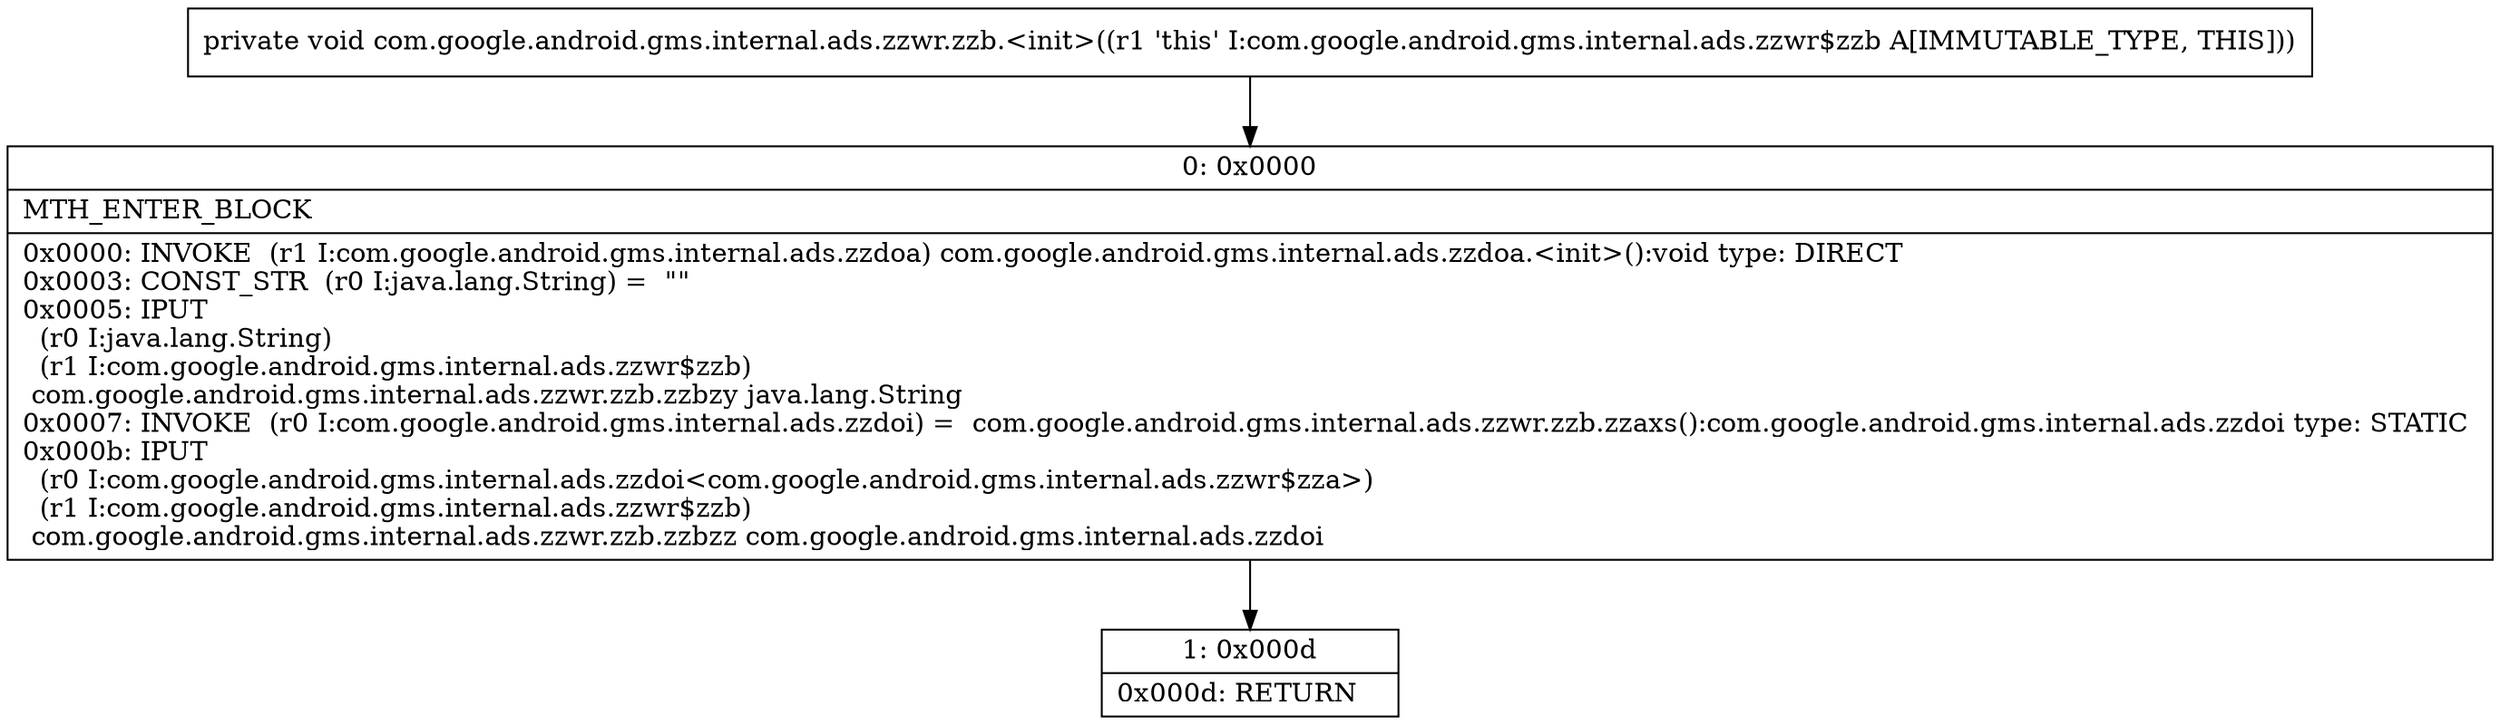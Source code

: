 digraph "CFG forcom.google.android.gms.internal.ads.zzwr.zzb.\<init\>()V" {
Node_0 [shape=record,label="{0\:\ 0x0000|MTH_ENTER_BLOCK\l|0x0000: INVOKE  (r1 I:com.google.android.gms.internal.ads.zzdoa) com.google.android.gms.internal.ads.zzdoa.\<init\>():void type: DIRECT \l0x0003: CONST_STR  (r0 I:java.lang.String) =  \"\" \l0x0005: IPUT  \l  (r0 I:java.lang.String)\l  (r1 I:com.google.android.gms.internal.ads.zzwr$zzb)\l com.google.android.gms.internal.ads.zzwr.zzb.zzbzy java.lang.String \l0x0007: INVOKE  (r0 I:com.google.android.gms.internal.ads.zzdoi) =  com.google.android.gms.internal.ads.zzwr.zzb.zzaxs():com.google.android.gms.internal.ads.zzdoi type: STATIC \l0x000b: IPUT  \l  (r0 I:com.google.android.gms.internal.ads.zzdoi\<com.google.android.gms.internal.ads.zzwr$zza\>)\l  (r1 I:com.google.android.gms.internal.ads.zzwr$zzb)\l com.google.android.gms.internal.ads.zzwr.zzb.zzbzz com.google.android.gms.internal.ads.zzdoi \l}"];
Node_1 [shape=record,label="{1\:\ 0x000d|0x000d: RETURN   \l}"];
MethodNode[shape=record,label="{private void com.google.android.gms.internal.ads.zzwr.zzb.\<init\>((r1 'this' I:com.google.android.gms.internal.ads.zzwr$zzb A[IMMUTABLE_TYPE, THIS])) }"];
MethodNode -> Node_0;
Node_0 -> Node_1;
}

